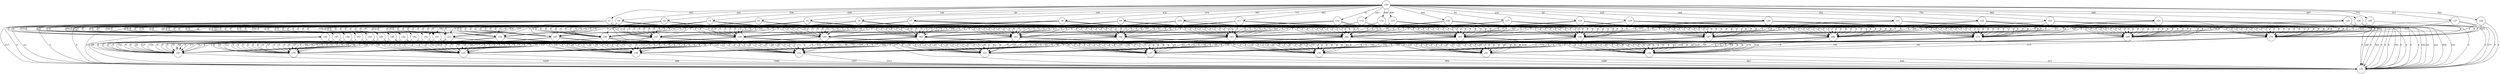 digraph
{
	node [shape=circle, label="v0"] 0;
	node [shape=circle, label="v1"] 1;
	node [shape=circle, label="v2"] 2;
	node [shape=circle, label="v3"] 3;
	node [shape=circle, label="v4"] 4;
	node [shape=circle, label="v5"] 5;
	node [shape=circle, label="v6"] 6;
	node [shape=circle, label="v7"] 7;
	node [shape=circle, label="v8"] 8;
	node [shape=circle, label="v9"] 9;
	node [shape=circle, label="v10"] 10;
	node [shape=circle, label="v11"] 11;
	node [shape=circle, label="v12"] 12;
	node [shape=circle, label="v13"] 13;
	node [shape=circle, label="v14"] 14;
	node [shape=circle, label="v15"] 15;
	node [shape=circle, label="v16"] 16;
	node [shape=circle, label="v17"] 17;
	node [shape=circle, label="v18"] 18;
	node [shape=circle, label="v19"] 19;
	node [shape=circle, label="v20"] 20;
	node [shape=circle, label="v21"] 21;
	node [shape=circle, label="v22"] 22;
	node [shape=circle, label="v23"] 23;
	node [shape=circle, label="v24"] 24;
	node [shape=circle, label="v25"] 25;
	node [shape=circle, label="v26"] 26;
	node [shape=circle, label="v27"] 27;
	node [shape=circle, label="v28"] 28;
	node [shape=circle, label="v29"] 29;
	node [shape=circle, label="v30"] 30;
	node [shape=circle, label="v31"] 31;
	node [shape=circle, label="v32"] 32;
	node [shape=circle, label="v33"] 33;
	node [shape=circle, label="v34"] 34;
	node [shape=circle, label="v35"] 35;
	node [shape=circle, label="v36"] 36;
	node [shape=circle, label="v37"] 37;
	node [shape=circle, label="v38"] 38;
	node [shape=circle, label="v39"] 39;
	node [shape=circle, label="v40"] 40;
	node [shape=circle, label="v41"] 41;
	node [shape=circle, label="v42"] 42;
	node [shape=circle, label="v43"] 43;
	node [shape=circle, label="v44"] 44;
	node [shape=circle, label="v45"] 45;
	node [shape=circle, label="v46"] 46;
	node [shape=circle, label="v47"] 47;
	node [shape=circle, label="v48"] 48;
	node [shape=circle, label="v49"] 49;
	node [shape=circle, label="v50"] 50;
	node [shape=circle, label="v51"] 51;
	node [shape=circle, label="v52"] 52;
	node [shape=circle, label="v53"] 53;
	node [shape=circle, label="v54"] 54;
	node [shape=circle, label="v55"] 55;
	node [shape=circle, label="v56"] 56;
	node [shape=circle, label="v57"] 57;
	node [shape=circle, label="v58"] 58;
	node [shape=circle, label="v59"] 59;
	node [shape=circle, label="v60"] 60;
	node [shape=circle, label="v61"] 61;
	node [shape=circle, label="v62"] 62;
	node [shape=circle, label="v63"] 63;
	node [shape=circle, label="v64"] 64;
	node [shape=circle, label="v65"] 65;
	node [shape=circle, label="v66"] 66;
	node [shape=circle, label="v67"] 67;
	node [shape=circle, label="v68"] 68;
	node [shape=circle, label="v69"] 69;
	node [shape=circle, label="v70"] 70;
	node [shape=circle, label="v71"] 71;
	0 -> 31 [label="0"]
	0 -> 42 [label="223"]
	0 -> 43 [label="0"]
	0 -> 44 [label="0"]
	0 -> 45 [label="0"]
	0 -> 46 [label="0"]
	0 -> 47 [label="0"]
	0 -> 48 [label="0"]
	0 -> 49 [label="0"]
	0 -> 50 [label="0"]
	0 -> 51 [label="0"]
	0 -> 52 [label="0"]
	0 -> 53 [label="0"]
	0 -> 54 [label="0"]
	0 -> 55 [label="0"]
	0 -> 56 [label="0"]
	0 -> 57 [label="0"]
	0 -> 58 [label="0"]
	0 -> 59 [label="0"]
	0 -> 60 [label="0"]
	0 -> 61 [label="0"]
	0 -> 62 [label="0"]
	0 -> 63 [label="0"]
	0 -> 64 [label="0"]
	0 -> 65 [label="0"]
	0 -> 66 [label="0"]
	0 -> 67 [label="0"]
	0 -> 68 [label="0"]
	0 -> 69 [label="0"]
	0 -> 70 [label="0"]
	0 -> 71 [label="0"]
	1 -> 31 [label="617"]
	1 -> 43 [label="24"]
	1 -> 44 [label="0"]
	1 -> 45 [label="0"]
	1 -> 46 [label="0"]
	1 -> 47 [label="0"]
	1 -> 48 [label="0"]
	1 -> 49 [label="0"]
	1 -> 50 [label="0"]
	1 -> 51 [label="0"]
	1 -> 52 [label="0"]
	1 -> 53 [label="0"]
	1 -> 54 [label="0"]
	1 -> 55 [label="0"]
	1 -> 56 [label="0"]
	1 -> 57 [label="0"]
	1 -> 58 [label="0"]
	1 -> 59 [label="0"]
	1 -> 60 [label="0"]
	1 -> 61 [label="0"]
	1 -> 62 [label="0"]
	1 -> 63 [label="0"]
	1 -> 64 [label="0"]
	1 -> 65 [label="0"]
	1 -> 66 [label="0"]
	1 -> 67 [label="0"]
	1 -> 68 [label="0"]
	1 -> 69 [label="0"]
	1 -> 70 [label="0"]
	1 -> 71 [label="0"]
	2 -> 31 [label="21"]
	2 -> 44 [label="515"]
	2 -> 45 [label="0"]
	2 -> 46 [label="0"]
	2 -> 47 [label="0"]
	2 -> 48 [label="0"]
	2 -> 49 [label="0"]
	2 -> 50 [label="0"]
	2 -> 51 [label="0"]
	2 -> 52 [label="0"]
	2 -> 53 [label="0"]
	2 -> 54 [label="0"]
	2 -> 55 [label="0"]
	2 -> 56 [label="0"]
	2 -> 57 [label="0"]
	2 -> 58 [label="0"]
	2 -> 59 [label="0"]
	2 -> 60 [label="0"]
	2 -> 61 [label="0"]
	2 -> 62 [label="0"]
	2 -> 63 [label="0"]
	2 -> 64 [label="0"]
	2 -> 65 [label="0"]
	2 -> 66 [label="0"]
	2 -> 67 [label="0"]
	2 -> 68 [label="0"]
	2 -> 69 [label="0"]
	2 -> 70 [label="0"]
	2 -> 71 [label="0"]
	3 -> 31 [label="0"]
	3 -> 45 [label="478"]
	3 -> 46 [label="47"]
	3 -> 47 [label="134"]
	3 -> 48 [label="0"]
	3 -> 49 [label="0"]
	3 -> 50 [label="0"]
	3 -> 51 [label="0"]
	3 -> 52 [label="0"]
	3 -> 53 [label="0"]
	3 -> 54 [label="0"]
	3 -> 55 [label="0"]
	3 -> 56 [label="0"]
	3 -> 57 [label="0"]
	3 -> 58 [label="0"]
	3 -> 59 [label="0"]
	3 -> 60 [label="0"]
	3 -> 61 [label="0"]
	3 -> 62 [label="0"]
	3 -> 63 [label="0"]
	3 -> 64 [label="0"]
	3 -> 65 [label="0"]
	3 -> 66 [label="0"]
	3 -> 67 [label="0"]
	3 -> 68 [label="0"]
	3 -> 69 [label="0"]
	3 -> 70 [label="0"]
	3 -> 71 [label="0"]
	4 -> 31 [label="0"]
	4 -> 46 [label="106"]
	4 -> 47 [label="0"]
	4 -> 48 [label="0"]
	4 -> 49 [label="0"]
	4 -> 50 [label="0"]
	4 -> 51 [label="0"]
	4 -> 52 [label="0"]
	4 -> 53 [label="0"]
	4 -> 54 [label="0"]
	4 -> 55 [label="0"]
	4 -> 56 [label="0"]
	4 -> 57 [label="0"]
	4 -> 58 [label="0"]
	4 -> 59 [label="0"]
	4 -> 60 [label="0"]
	4 -> 61 [label="0"]
	4 -> 62 [label="0"]
	4 -> 63 [label="0"]
	4 -> 64 [label="0"]
	4 -> 65 [label="0"]
	4 -> 66 [label="0"]
	4 -> 67 [label="0"]
	4 -> 68 [label="0"]
	4 -> 69 [label="0"]
	4 -> 70 [label="0"]
	4 -> 71 [label="0"]
	5 -> 31 [label="0"]
	5 -> 47 [label="20"]
	5 -> 48 [label="0"]
	5 -> 49 [label="0"]
	5 -> 50 [label="0"]
	5 -> 51 [label="0"]
	5 -> 52 [label="0"]
	5 -> 53 [label="0"]
	5 -> 54 [label="0"]
	5 -> 55 [label="0"]
	5 -> 56 [label="0"]
	5 -> 57 [label="0"]
	5 -> 58 [label="0"]
	5 -> 59 [label="0"]
	5 -> 60 [label="0"]
	5 -> 61 [label="0"]
	5 -> 62 [label="0"]
	5 -> 63 [label="0"]
	5 -> 64 [label="0"]
	5 -> 65 [label="0"]
	5 -> 66 [label="0"]
	5 -> 67 [label="0"]
	5 -> 68 [label="0"]
	5 -> 69 [label="0"]
	5 -> 70 [label="0"]
	5 -> 71 [label="0"]
	6 -> 31 [label="0"]
	6 -> 48 [label="160"]
	6 -> 49 [label="0"]
	6 -> 50 [label="0"]
	6 -> 51 [label="0"]
	6 -> 52 [label="0"]
	6 -> 53 [label="0"]
	6 -> 54 [label="0"]
	6 -> 55 [label="0"]
	6 -> 56 [label="0"]
	6 -> 57 [label="0"]
	6 -> 58 [label="0"]
	6 -> 59 [label="0"]
	6 -> 60 [label="0"]
	6 -> 61 [label="0"]
	6 -> 62 [label="0"]
	6 -> 63 [label="0"]
	6 -> 64 [label="0"]
	6 -> 65 [label="0"]
	6 -> 66 [label="0"]
	6 -> 67 [label="0"]
	6 -> 68 [label="0"]
	6 -> 69 [label="0"]
	6 -> 70 [label="0"]
	6 -> 71 [label="0"]
	7 -> 31 [label="277"]
	7 -> 49 [label="154"]
	7 -> 50 [label="0"]
	7 -> 51 [label="0"]
	7 -> 52 [label="0"]
	7 -> 53 [label="0"]
	7 -> 54 [label="0"]
	7 -> 55 [label="0"]
	7 -> 56 [label="0"]
	7 -> 57 [label="0"]
	7 -> 58 [label="0"]
	7 -> 59 [label="0"]
	7 -> 60 [label="0"]
	7 -> 61 [label="0"]
	7 -> 62 [label="0"]
	7 -> 63 [label="0"]
	7 -> 64 [label="0"]
	7 -> 65 [label="0"]
	7 -> 66 [label="0"]
	7 -> 67 [label="0"]
	7 -> 68 [label="0"]
	7 -> 69 [label="0"]
	7 -> 70 [label="0"]
	7 -> 71 [label="0"]
	8 -> 31 [label="0"]
	8 -> 50 [label="212"]
	8 -> 51 [label="0"]
	8 -> 52 [label="0"]
	8 -> 53 [label="0"]
	8 -> 54 [label="0"]
	8 -> 55 [label="0"]
	8 -> 56 [label="0"]
	8 -> 57 [label="0"]
	8 -> 58 [label="0"]
	8 -> 59 [label="0"]
	8 -> 60 [label="0"]
	8 -> 61 [label="0"]
	8 -> 62 [label="0"]
	8 -> 63 [label="0"]
	8 -> 64 [label="0"]
	8 -> 65 [label="0"]
	8 -> 66 [label="0"]
	8 -> 67 [label="0"]
	8 -> 68 [label="0"]
	8 -> 69 [label="0"]
	8 -> 70 [label="0"]
	8 -> 71 [label="0"]
	9 -> 31 [label="244"]
	9 -> 51 [label="703"]
	9 -> 52 [label="0"]
	9 -> 53 [label="0"]
	9 -> 54 [label="0"]
	9 -> 55 [label="0"]
	9 -> 56 [label="0"]
	9 -> 57 [label="0"]
	9 -> 58 [label="0"]
	9 -> 59 [label="0"]
	9 -> 60 [label="0"]
	9 -> 61 [label="0"]
	9 -> 62 [label="0"]
	9 -> 63 [label="0"]
	9 -> 64 [label="0"]
	9 -> 65 [label="0"]
	9 -> 66 [label="0"]
	9 -> 67 [label="0"]
	9 -> 68 [label="0"]
	9 -> 69 [label="0"]
	9 -> 70 [label="0"]
	9 -> 71 [label="0"]
	10 -> 31 [label="0"]
	10 -> 52 [label="434"]
	10 -> 53 [label="277"]
	10 -> 54 [label="0"]
	10 -> 55 [label="0"]
	10 -> 56 [label="0"]
	10 -> 57 [label="0"]
	10 -> 58 [label="0"]
	10 -> 59 [label="0"]
	10 -> 60 [label="0"]
	10 -> 61 [label="0"]
	10 -> 62 [label="0"]
	10 -> 63 [label="0"]
	10 -> 64 [label="0"]
	10 -> 65 [label="0"]
	10 -> 66 [label="0"]
	10 -> 67 [label="0"]
	10 -> 68 [label="0"]
	10 -> 69 [label="0"]
	10 -> 70 [label="0"]
	10 -> 71 [label="0"]
	11 -> 31 [label="563"]
	11 -> 53 [label="0"]
	11 -> 54 [label="0"]
	11 -> 55 [label="0"]
	11 -> 56 [label="0"]
	11 -> 57 [label="0"]
	11 -> 58 [label="0"]
	11 -> 59 [label="0"]
	11 -> 60 [label="0"]
	11 -> 61 [label="0"]
	11 -> 62 [label="0"]
	11 -> 63 [label="0"]
	11 -> 64 [label="0"]
	11 -> 65 [label="0"]
	11 -> 66 [label="0"]
	11 -> 67 [label="0"]
	11 -> 68 [label="0"]
	11 -> 69 [label="0"]
	11 -> 70 [label="0"]
	11 -> 71 [label="0"]
	12 -> 31 [label="0"]
	12 -> 54 [label="61"]
	12 -> 55 [label="0"]
	12 -> 56 [label="0"]
	12 -> 57 [label="0"]
	12 -> 58 [label="0"]
	12 -> 59 [label="0"]
	12 -> 60 [label="0"]
	12 -> 61 [label="0"]
	12 -> 62 [label="0"]
	12 -> 63 [label="0"]
	12 -> 64 [label="0"]
	12 -> 65 [label="0"]
	12 -> 66 [label="0"]
	12 -> 67 [label="0"]
	12 -> 68 [label="0"]
	12 -> 69 [label="0"]
	12 -> 70 [label="0"]
	12 -> 71 [label="0"]
	13 -> 31 [label="0"]
	13 -> 55 [label="243"]
	13 -> 56 [label="0"]
	13 -> 57 [label="0"]
	13 -> 58 [label="0"]
	13 -> 59 [label="0"]
	13 -> 60 [label="0"]
	13 -> 61 [label="0"]
	13 -> 62 [label="0"]
	13 -> 63 [label="0"]
	13 -> 64 [label="0"]
	13 -> 65 [label="0"]
	13 -> 66 [label="0"]
	13 -> 67 [label="0"]
	13 -> 68 [label="0"]
	13 -> 69 [label="0"]
	13 -> 70 [label="0"]
	13 -> 71 [label="0"]
	14 -> 31 [label="0"]
	14 -> 56 [label="576"]
	14 -> 57 [label="24"]
	14 -> 58 [label="0"]
	14 -> 59 [label="0"]
	14 -> 60 [label="0"]
	14 -> 61 [label="0"]
	14 -> 62 [label="0"]
	14 -> 63 [label="0"]
	14 -> 64 [label="0"]
	14 -> 65 [label="0"]
	14 -> 66 [label="0"]
	14 -> 67 [label="0"]
	14 -> 68 [label="0"]
	14 -> 69 [label="0"]
	14 -> 70 [label="0"]
	14 -> 71 [label="0"]
	15 -> 31 [label="491"]
	15 -> 57 [label="399"]
	15 -> 58 [label="0"]
	15 -> 59 [label="0"]
	15 -> 60 [label="0"]
	15 -> 61 [label="0"]
	15 -> 62 [label="0"]
	15 -> 63 [label="0"]
	15 -> 64 [label="0"]
	15 -> 65 [label="0"]
	15 -> 66 [label="0"]
	15 -> 67 [label="0"]
	15 -> 68 [label="0"]
	15 -> 69 [label="0"]
	15 -> 70 [label="0"]
	15 -> 71 [label="0"]
	16 -> 31 [label="0"]
	16 -> 58 [label="212"]
	16 -> 59 [label="357"]
	16 -> 60 [label="0"]
	16 -> 61 [label="0"]
	16 -> 62 [label="0"]
	16 -> 63 [label="0"]
	16 -> 64 [label="0"]
	16 -> 65 [label="0"]
	16 -> 66 [label="0"]
	16 -> 67 [label="0"]
	16 -> 68 [label="0"]
	16 -> 69 [label="0"]
	16 -> 70 [label="0"]
	16 -> 71 [label="0"]
	17 -> 31 [label="0"]
	17 -> 59 [label="93"]
	17 -> 60 [label="0"]
	17 -> 61 [label="0"]
	17 -> 62 [label="0"]
	17 -> 63 [label="0"]
	17 -> 64 [label="0"]
	17 -> 65 [label="0"]
	17 -> 66 [label="0"]
	17 -> 67 [label="0"]
	17 -> 68 [label="0"]
	17 -> 69 [label="0"]
	17 -> 70 [label="0"]
	17 -> 71 [label="0"]
	18 -> 31 [label="0"]
	18 -> 60 [label="224"]
	18 -> 61 [label="0"]
	18 -> 62 [label="0"]
	18 -> 63 [label="0"]
	18 -> 64 [label="0"]
	18 -> 65 [label="0"]
	18 -> 66 [label="0"]
	18 -> 67 [label="0"]
	18 -> 68 [label="0"]
	18 -> 69 [label="0"]
	18 -> 70 [label="0"]
	18 -> 71 [label="0"]
	19 -> 31 [label="0"]
	19 -> 61 [label="85"]
	19 -> 62 [label="0"]
	19 -> 63 [label="0"]
	19 -> 64 [label="0"]
	19 -> 65 [label="0"]
	19 -> 66 [label="0"]
	19 -> 67 [label="0"]
	19 -> 68 [label="0"]
	19 -> 69 [label="0"]
	19 -> 70 [label="0"]
	19 -> 71 [label="0"]
	20 -> 31 [label="182"]
	20 -> 62 [label="447"]
	20 -> 63 [label="0"]
	20 -> 64 [label="0"]
	20 -> 65 [label="0"]
	20 -> 66 [label="0"]
	20 -> 67 [label="0"]
	20 -> 68 [label="0"]
	20 -> 69 [label="0"]
	20 -> 70 [label="0"]
	20 -> 71 [label="0"]
	21 -> 31 [label="55"]
	21 -> 63 [label="373"]
	21 -> 64 [label="80"]
	21 -> 65 [label="0"]
	21 -> 66 [label="0"]
	21 -> 67 [label="0"]
	21 -> 68 [label="0"]
	21 -> 69 [label="0"]
	21 -> 70 [label="0"]
	21 -> 71 [label="0"]
	22 -> 31 [label="222"]
	22 -> 64 [label="0"]
	22 -> 65 [label="0"]
	22 -> 66 [label="0"]
	22 -> 67 [label="0"]
	22 -> 68 [label="0"]
	22 -> 69 [label="0"]
	22 -> 70 [label="0"]
	22 -> 71 [label="0"]
	23 -> 31 [label="469"]
	23 -> 65 [label="284"]
	23 -> 66 [label="0"]
	23 -> 67 [label="0"]
	23 -> 68 [label="0"]
	23 -> 69 [label="0"]
	23 -> 70 [label="0"]
	23 -> 71 [label="0"]
	24 -> 31 [label="531"]
	24 -> 66 [label="411"]
	24 -> 67 [label="0"]
	24 -> 68 [label="0"]
	24 -> 69 [label="0"]
	24 -> 70 [label="0"]
	24 -> 71 [label="0"]
	25 -> 31 [label="0"]
	25 -> 67 [label="620"]
	25 -> 68 [label="0"]
	25 -> 69 [label="0"]
	25 -> 70 [label="0"]
	25 -> 71 [label="0"]
	26 -> 31 [label="0"]
	26 -> 68 [label="94"]
	26 -> 69 [label="393"]
	26 -> 70 [label="0"]
	26 -> 71 [label="0"]
	27 -> 31 [label="0"]
	27 -> 69 [label="311"]
	27 -> 70 [label="0"]
	27 -> 71 [label="0"]
	28 -> 31 [label="0"]
	28 -> 70 [label="593"]
	28 -> 71 [label="0"]
	29 -> 31 [label="277"]
	29 -> 71 [label="495"]
	30 -> 0 [label="223"]
	30 -> 1 [label="641"]
	30 -> 2 [label="536"]
	30 -> 3 [label="659"]
	30 -> 4 [label="106"]
	30 -> 5 [label="20"]
	30 -> 6 [label="160"]
	30 -> 7 [label="431"]
	30 -> 8 [label="212"]
	30 -> 9 [label="947"]
	30 -> 10 [label="711"]
	30 -> 11 [label="563"]
	30 -> 12 [label="61"]
	30 -> 13 [label="243"]
	30 -> 14 [label="600"]
	30 -> 15 [label="890"]
	30 -> 16 [label="569"]
	30 -> 17 [label="93"]
	30 -> 18 [label="224"]
	30 -> 19 [label="85"]
	30 -> 20 [label="629"]
	30 -> 21 [label="508"]
	30 -> 22 [label="222"]
	30 -> 23 [label="753"]
	30 -> 24 [label="942"]
	30 -> 25 [label="620"]
	30 -> 26 [label="487"]
	30 -> 27 [label="311"]
	30 -> 28 [label="593"]
	30 -> 29 [label="772"]
	32 -> 31 [label="1013"]
	33 -> 31 [label="952"]
	34 -> 31 [label="913"]
	35 -> 31 [label="1002"]
	36 -> 31 [label="861"]
	37 -> 31 [label="1089"]
	38 -> 31 [label="1307"]
	39 -> 31 [label="649"]
	40 -> 31 [label="1230"]
	41 -> 31 [label="846"]
	42 -> 32 [label="0"]
	42 -> 33 [label="52"]
	42 -> 34 [label="0"]
	42 -> 35 [label="20"]
	42 -> 36 [label="0"]
	42 -> 37 [label="0"]
	42 -> 38 [label="94"]
	42 -> 39 [label="0"]
	42 -> 40 [label="28"]
	42 -> 41 [label="29"]
	43 -> 32 [label="0"]
	43 -> 33 [label="0"]
	43 -> 34 [label="0"]
	43 -> 35 [label="0"]
	43 -> 36 [label="0"]
	43 -> 37 [label="0"]
	43 -> 38 [label="24"]
	43 -> 39 [label="0"]
	43 -> 40 [label="0"]
	43 -> 41 [label="0"]
	44 -> 32 [label="124"]
	44 -> 33 [label="0"]
	44 -> 34 [label="0"]
	44 -> 35 [label="189"]
	44 -> 36 [label="37"]
	44 -> 37 [label="96"]
	44 -> 38 [label="0"]
	44 -> 39 [label="0"]
	44 -> 40 [label="69"]
	44 -> 41 [label="0"]
	45 -> 32 [label="52"]
	45 -> 33 [label="136"]
	45 -> 34 [label="34"]
	45 -> 35 [label="0"]
	45 -> 36 [label="0"]
	45 -> 37 [label="0"]
	45 -> 38 [label="106"]
	45 -> 39 [label="30"]
	45 -> 40 [label="0"]
	45 -> 41 [label="120"]
	46 -> 32 [label="0"]
	46 -> 33 [label="0"]
	46 -> 34 [label="0"]
	46 -> 35 [label="0"]
	46 -> 36 [label="0"]
	46 -> 37 [label="0"]
	46 -> 38 [label="0"]
	46 -> 39 [label="153"]
	46 -> 40 [label="0"]
	46 -> 41 [label="0"]
	47 -> 32 [label="0"]
	47 -> 33 [label="0"]
	47 -> 34 [label="0"]
	47 -> 35 [label="0"]
	47 -> 36 [label="150"]
	47 -> 37 [label="0"]
	47 -> 38 [label="0"]
	47 -> 39 [label="4"]
	47 -> 40 [label="0"]
	47 -> 41 [label="0"]
	48 -> 32 [label="80"]
	48 -> 33 [label="60"]
	48 -> 34 [label="0"]
	48 -> 35 [label="0"]
	48 -> 36 [label="0"]
	48 -> 37 [label="0"]
	48 -> 38 [label="11"]
	48 -> 39 [label="0"]
	48 -> 40 [label="9"]
	48 -> 41 [label="0"]
	49 -> 32 [label="0"]
	49 -> 33 [label="0"]
	49 -> 34 [label="0"]
	49 -> 35 [label="0"]
	49 -> 36 [label="0"]
	49 -> 37 [label="0"]
	49 -> 38 [label="0"]
	49 -> 39 [label="0"]
	49 -> 40 [label="154"]
	49 -> 41 [label="0"]
	50 -> 32 [label="0"]
	50 -> 33 [label="0"]
	50 -> 34 [label="46"]
	50 -> 35 [label="0"]
	50 -> 36 [label="84"]
	50 -> 37 [label="0"]
	50 -> 38 [label="82"]
	50 -> 39 [label="0"]
	50 -> 40 [label="0"]
	50 -> 41 [label="0"]
	51 -> 32 [label="68"]
	51 -> 33 [label="0"]
	51 -> 34 [label="36"]
	51 -> 35 [label="168"]
	51 -> 36 [label="38"]
	51 -> 37 [label="149"]
	51 -> 38 [label="0"]
	51 -> 39 [label="47"]
	51 -> 40 [label="156"]
	51 -> 41 [label="41"]
	52 -> 32 [label="68"]
	52 -> 33 [label="0"]
	52 -> 34 [label="0"]
	52 -> 35 [label="156"]
	52 -> 36 [label="0"]
	52 -> 37 [label="0"]
	52 -> 38 [label="0"]
	52 -> 39 [label="0"]
	52 -> 40 [label="127"]
	52 -> 41 [label="83"]
	53 -> 32 [label="86"]
	53 -> 33 [label="0"]
	53 -> 34 [label="0"]
	53 -> 35 [label="0"]
	53 -> 36 [label="0"]
	53 -> 37 [label="191"]
	53 -> 38 [label="0"]
	53 -> 39 [label="0"]
	53 -> 40 [label="0"]
	53 -> 41 [label="0"]
	54 -> 32 [label="0"]
	54 -> 33 [label="21"]
	54 -> 34 [label="0"]
	54 -> 35 [label="0"]
	54 -> 36 [label="40"]
	54 -> 37 [label="0"]
	54 -> 38 [label="0"]
	54 -> 39 [label="0"]
	54 -> 40 [label="0"]
	54 -> 41 [label="0"]
	55 -> 32 [label="0"]
	55 -> 33 [label="0"]
	55 -> 34 [label="0"]
	55 -> 35 [label="71"]
	55 -> 36 [label="0"]
	55 -> 37 [label="0"]
	55 -> 38 [label="172"]
	55 -> 39 [label="0"]
	55 -> 40 [label="0"]
	55 -> 41 [label="0"]
	56 -> 32 [label="0"]
	56 -> 33 [label="73"]
	56 -> 34 [label="32"]
	56 -> 35 [label="68"]
	56 -> 36 [label="151"]
	56 -> 37 [label="75"]
	56 -> 38 [label="31"]
	56 -> 39 [label="0"]
	56 -> 40 [label="78"]
	56 -> 41 [label="68"]
	57 -> 32 [label="111"]
	57 -> 33 [label="98"]
	57 -> 34 [label="29"]
	57 -> 35 [label="29"]
	57 -> 36 [label="0"]
	57 -> 37 [label="0"]
	57 -> 38 [label="0"]
	57 -> 39 [label="67"]
	57 -> 40 [label="89"]
	57 -> 41 [label="0"]
	58 -> 32 [label="0"]
	58 -> 33 [label="0"]
	58 -> 34 [label="0"]
	58 -> 35 [label="89"]
	58 -> 36 [label="0"]
	58 -> 37 [label="0"]
	58 -> 38 [label="123"]
	58 -> 39 [label="0"]
	58 -> 40 [label="0"]
	58 -> 41 [label="0"]
	59 -> 32 [label="0"]
	59 -> 33 [label="52"]
	59 -> 34 [label="0"]
	59 -> 35 [label="177"]
	59 -> 36 [label="0"]
	59 -> 37 [label="0"]
	59 -> 38 [label="0"]
	59 -> 39 [label="48"]
	59 -> 40 [label="173"]
	59 -> 41 [label="0"]
	60 -> 32 [label="145"]
	60 -> 33 [label="0"]
	60 -> 34 [label="0"]
	60 -> 35 [label="0"]
	60 -> 36 [label="0"]
	60 -> 37 [label="0"]
	60 -> 38 [label="0"]
	60 -> 39 [label="0"]
	60 -> 40 [label="79"]
	60 -> 41 [label="0"]
	61 -> 32 [label="0"]
	61 -> 33 [label="0"]
	61 -> 34 [label="0"]
	61 -> 35 [label="0"]
	61 -> 36 [label="0"]
	61 -> 37 [label="0"]
	61 -> 38 [label="0"]
	61 -> 39 [label="0"]
	61 -> 40 [label="0"]
	61 -> 41 [label="85"]
	62 -> 32 [label="168"]
	62 -> 33 [label="191"]
	62 -> 34 [label="63"]
	62 -> 35 [label="0"]
	62 -> 36 [label="0"]
	62 -> 37 [label="25"]
	62 -> 38 [label="0"]
	62 -> 39 [label="0"]
	62 -> 40 [label="0"]
	62 -> 41 [label="0"]
	63 -> 32 [label="0"]
	63 -> 33 [label="43"]
	63 -> 34 [label="0"]
	63 -> 35 [label="0"]
	63 -> 36 [label="0"]
	63 -> 37 [label="22"]
	63 -> 38 [label="123"]
	63 -> 39 [label="0"]
	63 -> 40 [label="0"]
	63 -> 41 [label="185"]
	64 -> 32 [label="0"]
	64 -> 33 [label="0"]
	64 -> 34 [label="0"]
	64 -> 35 [label="0"]
	64 -> 36 [label="0"]
	64 -> 37 [label="0"]
	64 -> 38 [label="80"]
	64 -> 39 [label="0"]
	64 -> 40 [label="0"]
	64 -> 41 [label="0"]
	65 -> 32 [label="0"]
	65 -> 33 [label="0"]
	65 -> 34 [label="0"]
	65 -> 35 [label="0"]
	65 -> 36 [label="108"]
	65 -> 37 [label="0"]
	65 -> 38 [label="153"]
	65 -> 39 [label="0"]
	65 -> 40 [label="0"]
	65 -> 41 [label="23"]
	66 -> 32 [label="0"]
	66 -> 33 [label="0"]
	66 -> 34 [label="179"]
	66 -> 35 [label="0"]
	66 -> 36 [label="0"]
	66 -> 37 [label="0"]
	66 -> 38 [label="107"]
	66 -> 39 [label="0"]
	66 -> 40 [label="0"]
	66 -> 41 [label="125"]
	67 -> 32 [label="0"]
	67 -> 33 [label="18"]
	67 -> 34 [label="126"]
	67 -> 35 [label="0"]
	67 -> 36 [label="179"]
	67 -> 37 [label="188"]
	67 -> 38 [label="0"]
	67 -> 39 [label="0"]
	67 -> 40 [label="24"]
	67 -> 41 [label="85"]
	68 -> 32 [label="21"]
	68 -> 33 [label="0"]
	68 -> 34 [label="0"]
	68 -> 35 [label="6"]
	68 -> 36 [label="0"]
	68 -> 37 [label="7"]
	68 -> 38 [label="0"]
	68 -> 39 [label="0"]
	68 -> 40 [label="58"]
	68 -> 41 [label="2"]
	69 -> 32 [label="90"]
	69 -> 33 [label="0"]
	69 -> 34 [label="64"]
	69 -> 35 [label="29"]
	69 -> 36 [label="74"]
	69 -> 37 [label="0"]
	69 -> 38 [label="194"]
	69 -> 39 [label="67"]
	69 -> 40 [label="186"]
	69 -> 41 [label="0"]
	70 -> 32 [label="0"]
	70 -> 33 [label="139"]
	70 -> 34 [label="113"]
	70 -> 35 [label="0"]
	70 -> 36 [label="0"]
	70 -> 37 [label="184"]
	70 -> 38 [label="0"]
	70 -> 39 [label="157"]
	70 -> 40 [label="0"]
	70 -> 41 [label="0"]
	71 -> 32 [label="0"]
	71 -> 33 [label="69"]
	71 -> 34 [label="191"]
	71 -> 35 [label="0"]
	71 -> 36 [label="0"]
	71 -> 37 [label="152"]
	71 -> 38 [label="7"]
	71 -> 39 [label="76"]
	71 -> 40 [label="0"]
	71 -> 41 [label="0"]
}
